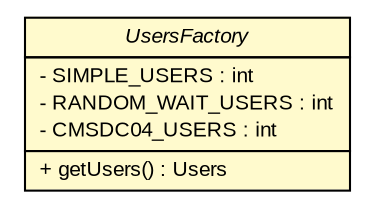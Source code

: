 #!/usr/local/bin/dot
#
# Class diagram 
# Generated by UMLGraph version R5_7_2-3-gee82a7 (http://www.umlgraph.org/)
#

digraph G {
	edge [fontname="arial",fontsize=10,labelfontname="arial",labelfontsize=10];
	node [fontname="arial",fontsize=10,shape=plaintext];
	nodesep=0.25;
	ranksep=0.5;
	// org.edg.data.replication.optorsim.UsersFactory
	c11171 [label=<<table title="org.edg.data.replication.optorsim.UsersFactory" border="0" cellborder="1" cellspacing="0" cellpadding="2" port="p" bgcolor="lemonChiffon" href="./UsersFactory.html">
		<tr><td><table border="0" cellspacing="0" cellpadding="1">
<tr><td align="center" balign="center"><font face="arial italic"> UsersFactory </font></td></tr>
		</table></td></tr>
		<tr><td><table border="0" cellspacing="0" cellpadding="1">
<tr><td align="left" balign="left"> - SIMPLE_USERS : int </td></tr>
<tr><td align="left" balign="left"> - RANDOM_WAIT_USERS : int </td></tr>
<tr><td align="left" balign="left"> - CMSDC04_USERS : int </td></tr>
		</table></td></tr>
		<tr><td><table border="0" cellspacing="0" cellpadding="1">
<tr><td align="left" balign="left"> + getUsers() : Users </td></tr>
		</table></td></tr>
		</table>>, URL="./UsersFactory.html", fontname="arial", fontcolor="black", fontsize=10.0];
}


